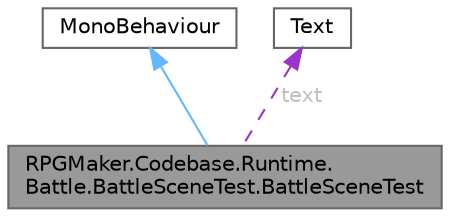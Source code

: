 digraph "RPGMaker.Codebase.Runtime.Battle.BattleSceneTest.BattleSceneTest"
{
 // LATEX_PDF_SIZE
  bgcolor="transparent";
  edge [fontname=Helvetica,fontsize=10,labelfontname=Helvetica,labelfontsize=10];
  node [fontname=Helvetica,fontsize=10,shape=box,height=0.2,width=0.4];
  Node1 [id="Node000001",label="RPGMaker.Codebase.Runtime.\lBattle.BattleSceneTest.BattleSceneTest",height=0.2,width=0.4,color="gray40", fillcolor="grey60", style="filled", fontcolor="black",tooltip="戦闘シーン・テスト"];
  Node2 -> Node1 [id="edge1_Node000001_Node000002",dir="back",color="steelblue1",style="solid",tooltip=" "];
  Node2 [id="Node000002",label="MonoBehaviour",height=0.2,width=0.4,color="gray40", fillcolor="white", style="filled",tooltip=" "];
  Node3 -> Node1 [id="edge2_Node000001_Node000003",dir="back",color="darkorchid3",style="dashed",tooltip=" ",label=" text",fontcolor="grey" ];
  Node3 [id="Node000003",label="Text",height=0.2,width=0.4,color="gray40", fillcolor="white", style="filled",tooltip=" "];
}
